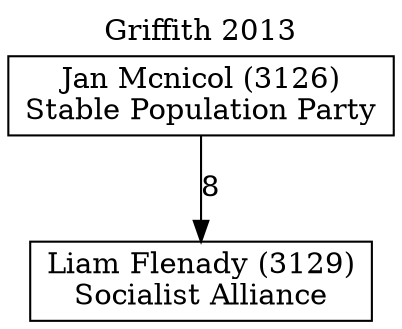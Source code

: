 // House preference flow
digraph "Liam Flenady (3129)_Griffith_2013" {
	graph [label="Griffith 2013" labelloc=t mclimit=10]
	node [shape=box]
	"Liam Flenady (3129)" [label="Liam Flenady (3129)
Socialist Alliance"]
	"Jan Mcnicol (3126)" [label="Jan Mcnicol (3126)
Stable Population Party"]
	"Jan Mcnicol (3126)" -> "Liam Flenady (3129)" [label=8]
}

